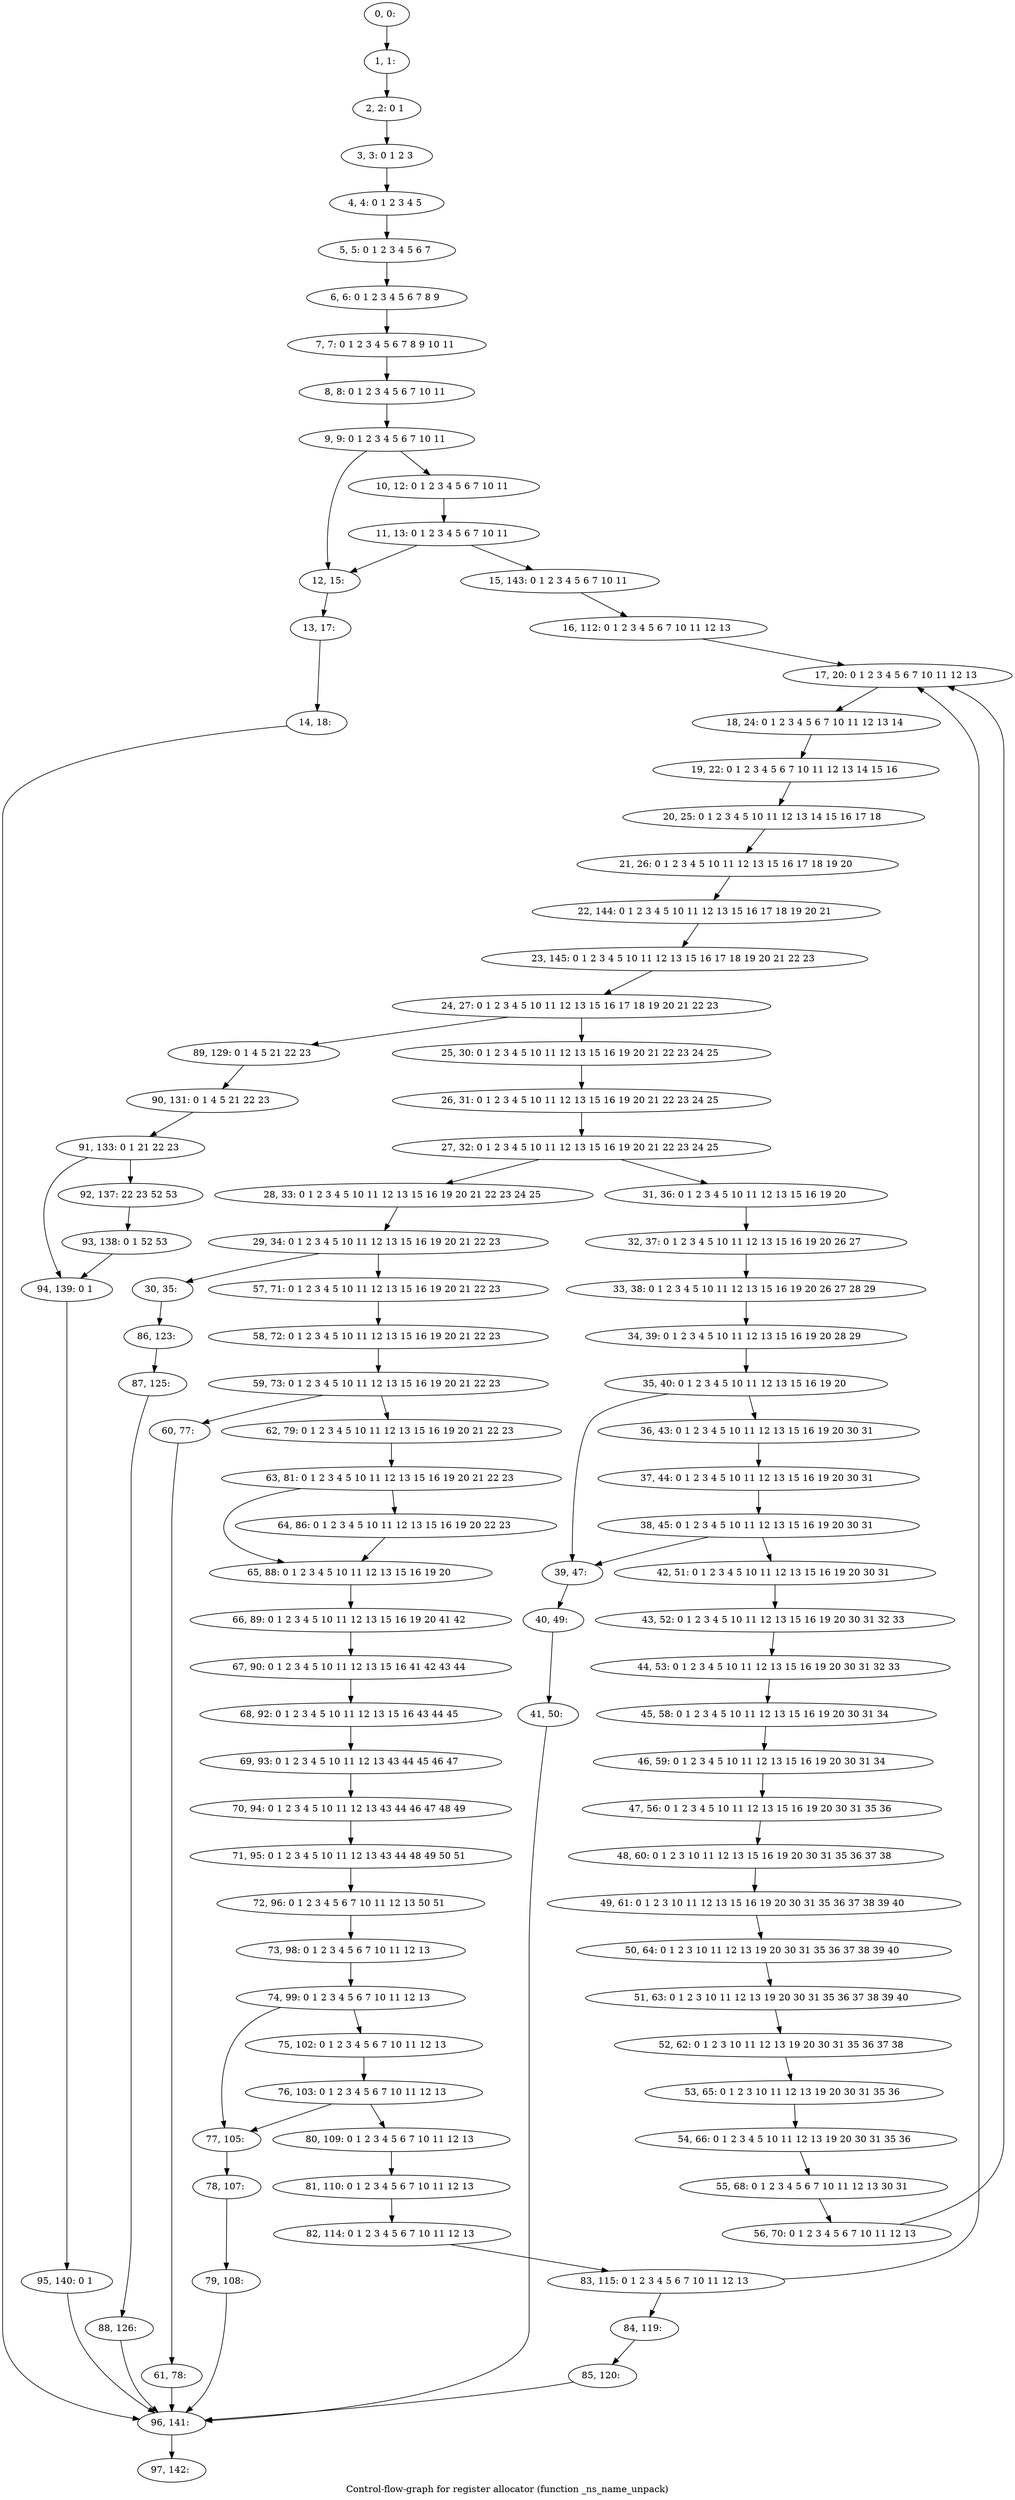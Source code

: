 digraph G {
graph [label="Control-flow-graph for register allocator (function _ns_name_unpack)"]
0[label="0, 0: "];
1[label="1, 1: "];
2[label="2, 2: 0 1 "];
3[label="3, 3: 0 1 2 3 "];
4[label="4, 4: 0 1 2 3 4 5 "];
5[label="5, 5: 0 1 2 3 4 5 6 7 "];
6[label="6, 6: 0 1 2 3 4 5 6 7 8 9 "];
7[label="7, 7: 0 1 2 3 4 5 6 7 8 9 10 11 "];
8[label="8, 8: 0 1 2 3 4 5 6 7 10 11 "];
9[label="9, 9: 0 1 2 3 4 5 6 7 10 11 "];
10[label="10, 12: 0 1 2 3 4 5 6 7 10 11 "];
11[label="11, 13: 0 1 2 3 4 5 6 7 10 11 "];
12[label="12, 15: "];
13[label="13, 17: "];
14[label="14, 18: "];
15[label="15, 143: 0 1 2 3 4 5 6 7 10 11 "];
16[label="16, 112: 0 1 2 3 4 5 6 7 10 11 12 13 "];
17[label="17, 20: 0 1 2 3 4 5 6 7 10 11 12 13 "];
18[label="18, 24: 0 1 2 3 4 5 6 7 10 11 12 13 14 "];
19[label="19, 22: 0 1 2 3 4 5 6 7 10 11 12 13 14 15 16 "];
20[label="20, 25: 0 1 2 3 4 5 10 11 12 13 14 15 16 17 18 "];
21[label="21, 26: 0 1 2 3 4 5 10 11 12 13 15 16 17 18 19 20 "];
22[label="22, 144: 0 1 2 3 4 5 10 11 12 13 15 16 17 18 19 20 21 "];
23[label="23, 145: 0 1 2 3 4 5 10 11 12 13 15 16 17 18 19 20 21 22 23 "];
24[label="24, 27: 0 1 2 3 4 5 10 11 12 13 15 16 17 18 19 20 21 22 23 "];
25[label="25, 30: 0 1 2 3 4 5 10 11 12 13 15 16 19 20 21 22 23 24 25 "];
26[label="26, 31: 0 1 2 3 4 5 10 11 12 13 15 16 19 20 21 22 23 24 25 "];
27[label="27, 32: 0 1 2 3 4 5 10 11 12 13 15 16 19 20 21 22 23 24 25 "];
28[label="28, 33: 0 1 2 3 4 5 10 11 12 13 15 16 19 20 21 22 23 24 25 "];
29[label="29, 34: 0 1 2 3 4 5 10 11 12 13 15 16 19 20 21 22 23 "];
30[label="30, 35: "];
31[label="31, 36: 0 1 2 3 4 5 10 11 12 13 15 16 19 20 "];
32[label="32, 37: 0 1 2 3 4 5 10 11 12 13 15 16 19 20 26 27 "];
33[label="33, 38: 0 1 2 3 4 5 10 11 12 13 15 16 19 20 26 27 28 29 "];
34[label="34, 39: 0 1 2 3 4 5 10 11 12 13 15 16 19 20 28 29 "];
35[label="35, 40: 0 1 2 3 4 5 10 11 12 13 15 16 19 20 "];
36[label="36, 43: 0 1 2 3 4 5 10 11 12 13 15 16 19 20 30 31 "];
37[label="37, 44: 0 1 2 3 4 5 10 11 12 13 15 16 19 20 30 31 "];
38[label="38, 45: 0 1 2 3 4 5 10 11 12 13 15 16 19 20 30 31 "];
39[label="39, 47: "];
40[label="40, 49: "];
41[label="41, 50: "];
42[label="42, 51: 0 1 2 3 4 5 10 11 12 13 15 16 19 20 30 31 "];
43[label="43, 52: 0 1 2 3 4 5 10 11 12 13 15 16 19 20 30 31 32 33 "];
44[label="44, 53: 0 1 2 3 4 5 10 11 12 13 15 16 19 20 30 31 32 33 "];
45[label="45, 58: 0 1 2 3 4 5 10 11 12 13 15 16 19 20 30 31 34 "];
46[label="46, 59: 0 1 2 3 4 5 10 11 12 13 15 16 19 20 30 31 34 "];
47[label="47, 56: 0 1 2 3 4 5 10 11 12 13 15 16 19 20 30 31 35 36 "];
48[label="48, 60: 0 1 2 3 10 11 12 13 15 16 19 20 30 31 35 36 37 38 "];
49[label="49, 61: 0 1 2 3 10 11 12 13 15 16 19 20 30 31 35 36 37 38 39 40 "];
50[label="50, 64: 0 1 2 3 10 11 12 13 19 20 30 31 35 36 37 38 39 40 "];
51[label="51, 63: 0 1 2 3 10 11 12 13 19 20 30 31 35 36 37 38 39 40 "];
52[label="52, 62: 0 1 2 3 10 11 12 13 19 20 30 31 35 36 37 38 "];
53[label="53, 65: 0 1 2 3 10 11 12 13 19 20 30 31 35 36 "];
54[label="54, 66: 0 1 2 3 4 5 10 11 12 13 19 20 30 31 35 36 "];
55[label="55, 68: 0 1 2 3 4 5 6 7 10 11 12 13 30 31 "];
56[label="56, 70: 0 1 2 3 4 5 6 7 10 11 12 13 "];
57[label="57, 71: 0 1 2 3 4 5 10 11 12 13 15 16 19 20 21 22 23 "];
58[label="58, 72: 0 1 2 3 4 5 10 11 12 13 15 16 19 20 21 22 23 "];
59[label="59, 73: 0 1 2 3 4 5 10 11 12 13 15 16 19 20 21 22 23 "];
60[label="60, 77: "];
61[label="61, 78: "];
62[label="62, 79: 0 1 2 3 4 5 10 11 12 13 15 16 19 20 21 22 23 "];
63[label="63, 81: 0 1 2 3 4 5 10 11 12 13 15 16 19 20 21 22 23 "];
64[label="64, 86: 0 1 2 3 4 5 10 11 12 13 15 16 19 20 22 23 "];
65[label="65, 88: 0 1 2 3 4 5 10 11 12 13 15 16 19 20 "];
66[label="66, 89: 0 1 2 3 4 5 10 11 12 13 15 16 19 20 41 42 "];
67[label="67, 90: 0 1 2 3 4 5 10 11 12 13 15 16 41 42 43 44 "];
68[label="68, 92: 0 1 2 3 4 5 10 11 12 13 15 16 43 44 45 "];
69[label="69, 93: 0 1 2 3 4 5 10 11 12 13 43 44 45 46 47 "];
70[label="70, 94: 0 1 2 3 4 5 10 11 12 13 43 44 46 47 48 49 "];
71[label="71, 95: 0 1 2 3 4 5 10 11 12 13 43 44 48 49 50 51 "];
72[label="72, 96: 0 1 2 3 4 5 6 7 10 11 12 13 50 51 "];
73[label="73, 98: 0 1 2 3 4 5 6 7 10 11 12 13 "];
74[label="74, 99: 0 1 2 3 4 5 6 7 10 11 12 13 "];
75[label="75, 102: 0 1 2 3 4 5 6 7 10 11 12 13 "];
76[label="76, 103: 0 1 2 3 4 5 6 7 10 11 12 13 "];
77[label="77, 105: "];
78[label="78, 107: "];
79[label="79, 108: "];
80[label="80, 109: 0 1 2 3 4 5 6 7 10 11 12 13 "];
81[label="81, 110: 0 1 2 3 4 5 6 7 10 11 12 13 "];
82[label="82, 114: 0 1 2 3 4 5 6 7 10 11 12 13 "];
83[label="83, 115: 0 1 2 3 4 5 6 7 10 11 12 13 "];
84[label="84, 119: "];
85[label="85, 120: "];
86[label="86, 123: "];
87[label="87, 125: "];
88[label="88, 126: "];
89[label="89, 129: 0 1 4 5 21 22 23 "];
90[label="90, 131: 0 1 4 5 21 22 23 "];
91[label="91, 133: 0 1 21 22 23 "];
92[label="92, 137: 22 23 52 53 "];
93[label="93, 138: 0 1 52 53 "];
94[label="94, 139: 0 1 "];
95[label="95, 140: 0 1 "];
96[label="96, 141: "];
97[label="97, 142: "];
0->1 ;
1->2 ;
2->3 ;
3->4 ;
4->5 ;
5->6 ;
6->7 ;
7->8 ;
8->9 ;
9->10 ;
9->12 ;
10->11 ;
11->12 ;
11->15 ;
12->13 ;
13->14 ;
14->96 ;
15->16 ;
16->17 ;
17->18 ;
18->19 ;
19->20 ;
20->21 ;
21->22 ;
22->23 ;
23->24 ;
24->25 ;
24->89 ;
25->26 ;
26->27 ;
27->28 ;
27->31 ;
28->29 ;
29->30 ;
29->57 ;
30->86 ;
31->32 ;
32->33 ;
33->34 ;
34->35 ;
35->36 ;
35->39 ;
36->37 ;
37->38 ;
38->39 ;
38->42 ;
39->40 ;
40->41 ;
41->96 ;
42->43 ;
43->44 ;
44->45 ;
45->46 ;
46->47 ;
47->48 ;
48->49 ;
49->50 ;
50->51 ;
51->52 ;
52->53 ;
53->54 ;
54->55 ;
55->56 ;
56->17 ;
57->58 ;
58->59 ;
59->60 ;
59->62 ;
60->61 ;
61->96 ;
62->63 ;
63->64 ;
63->65 ;
64->65 ;
65->66 ;
66->67 ;
67->68 ;
68->69 ;
69->70 ;
70->71 ;
71->72 ;
72->73 ;
73->74 ;
74->75 ;
74->77 ;
75->76 ;
76->77 ;
76->80 ;
77->78 ;
78->79 ;
79->96 ;
80->81 ;
81->82 ;
82->83 ;
83->84 ;
83->17 ;
84->85 ;
85->96 ;
86->87 ;
87->88 ;
88->96 ;
89->90 ;
90->91 ;
91->92 ;
91->94 ;
92->93 ;
93->94 ;
94->95 ;
95->96 ;
96->97 ;
}
